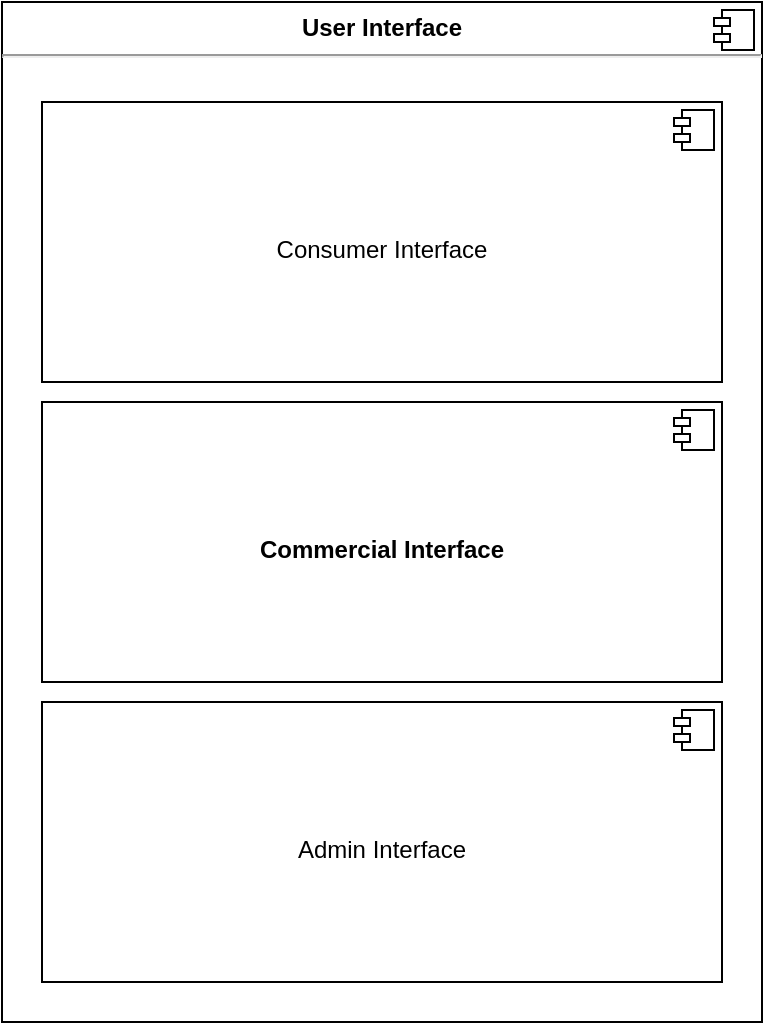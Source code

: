 <mxfile version="15.3.8" type="device"><diagram id="0vyEzY9H8sHf-ddXiqzp" name="Page-1"><mxGraphModel dx="2062" dy="1174" grid="1" gridSize="10" guides="1" tooltips="1" connect="1" arrows="1" fold="1" page="1" pageScale="1" pageWidth="850" pageHeight="1100" math="0" shadow="0"><root><mxCell id="0"/><mxCell id="1" parent="0"/><mxCell id="UA68900czk82_c6K70Na-1" value="&lt;p style=&quot;margin: 0px ; margin-top: 6px ; text-align: center&quot;&gt;&lt;b&gt;User Interface&lt;/b&gt;&lt;/p&gt;&lt;hr&gt;&lt;p style=&quot;margin: 0px ; margin-left: 8px&quot;&gt;&lt;br&gt;&lt;/p&gt;" style="align=left;overflow=fill;html=1;dropTarget=0;" vertex="1" parent="1"><mxGeometry x="330" y="390" width="380" height="510" as="geometry"/></mxCell><mxCell id="UA68900czk82_c6K70Na-2" value="" style="shape=component;jettyWidth=8;jettyHeight=4;" vertex="1" parent="UA68900czk82_c6K70Na-1"><mxGeometry x="1" width="20" height="20" relative="1" as="geometry"><mxPoint x="-24" y="4" as="offset"/></mxGeometry></mxCell><mxCell id="UA68900czk82_c6K70Na-3" value="&lt;p style=&quot;margin: 0px ; margin-top: 6px ; text-align: center&quot;&gt;&lt;br&gt;&lt;/p&gt;&lt;p style=&quot;margin: 0px ; margin-top: 6px ; text-align: center&quot;&gt;&lt;br&gt;&lt;/p&gt;&lt;p style=&quot;margin: 0px ; margin-top: 6px ; text-align: center&quot;&gt;&lt;br&gt;&lt;/p&gt;&lt;p style=&quot;margin: 0px ; margin-top: 6px ; text-align: center&quot;&gt;&lt;b&gt;Commercial Interface&lt;/b&gt;&lt;/p&gt;&lt;p style=&quot;margin: 0px ; margin-top: 6px ; text-align: center&quot;&gt;&lt;b&gt;&lt;br&gt;&lt;/b&gt;&lt;/p&gt;" style="align=left;overflow=fill;html=1;dropTarget=0;" vertex="1" parent="1"><mxGeometry x="350" y="590" width="340" height="140" as="geometry"/></mxCell><mxCell id="UA68900czk82_c6K70Na-4" value="" style="shape=component;jettyWidth=8;jettyHeight=4;" vertex="1" parent="UA68900czk82_c6K70Na-3"><mxGeometry x="1" width="20" height="20" relative="1" as="geometry"><mxPoint x="-24" y="4" as="offset"/></mxGeometry></mxCell><mxCell id="UA68900czk82_c6K70Na-7" value="&lt;p style=&quot;margin: 6px 0px 0px&quot;&gt;&lt;br&gt;&lt;/p&gt;&lt;p style=&quot;margin: 6px 0px 0px&quot;&gt;&lt;br&gt;&lt;/p&gt;&lt;p style=&quot;margin: 6px 0px 0px&quot;&gt;&lt;br&gt;&lt;/p&gt;&lt;p style=&quot;margin: 6px 0px 0px&quot;&gt;Consumer Interface&lt;/p&gt;" style="align=center;overflow=fill;html=1;dropTarget=0;" vertex="1" parent="1"><mxGeometry x="350" y="440" width="340" height="140" as="geometry"/></mxCell><mxCell id="UA68900czk82_c6K70Na-8" value="" style="shape=component;jettyWidth=8;jettyHeight=4;" vertex="1" parent="UA68900czk82_c6K70Na-7"><mxGeometry x="1" width="20" height="20" relative="1" as="geometry"><mxPoint x="-24" y="4" as="offset"/></mxGeometry></mxCell><mxCell id="UA68900czk82_c6K70Na-9" value="&lt;p style=&quot;margin: 0px ; margin-top: 6px ; text-align: center&quot;&gt;&lt;br&gt;&lt;/p&gt;&lt;p style=&quot;margin: 0px ; margin-top: 6px ; text-align: center&quot;&gt;&lt;br&gt;&lt;/p&gt;&lt;p style=&quot;margin: 0px ; margin-top: 6px ; text-align: center&quot;&gt;&lt;br&gt;&lt;/p&gt;&lt;p style=&quot;margin: 0px ; margin-top: 6px ; text-align: center&quot;&gt;Admin Interface&lt;/p&gt;&lt;p style=&quot;margin: 0px ; margin-top: 6px ; text-align: center&quot;&gt;&lt;b&gt;&lt;br&gt;&lt;/b&gt;&lt;/p&gt;" style="align=left;overflow=fill;html=1;dropTarget=0;" vertex="1" parent="1"><mxGeometry x="350" y="740" width="340" height="140" as="geometry"/></mxCell><mxCell id="UA68900czk82_c6K70Na-10" value="" style="shape=component;jettyWidth=8;jettyHeight=4;" vertex="1" parent="UA68900czk82_c6K70Na-9"><mxGeometry x="1" width="20" height="20" relative="1" as="geometry"><mxPoint x="-24" y="4" as="offset"/></mxGeometry></mxCell></root></mxGraphModel></diagram></mxfile>